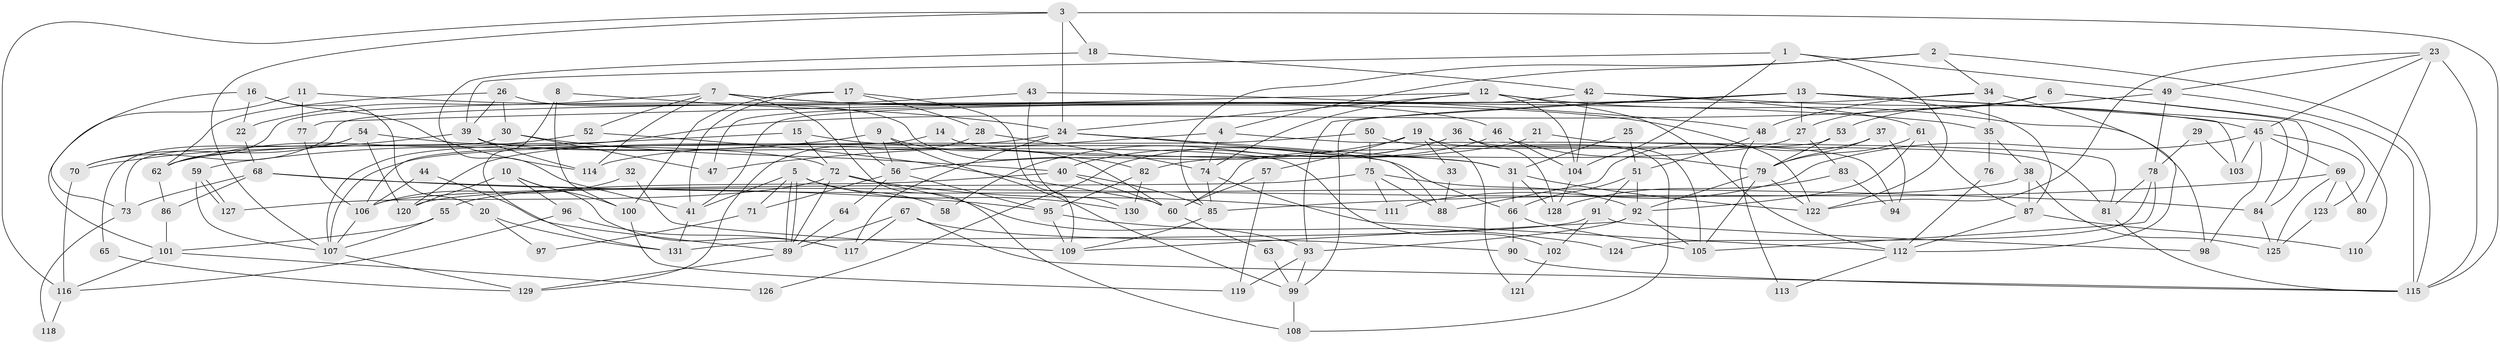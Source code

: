 // coarse degree distribution, {6: 0.1282051282051282, 2: 0.1282051282051282, 3: 0.1794871794871795, 5: 0.1282051282051282, 4: 0.15384615384615385, 7: 0.07692307692307693, 11: 0.02564102564102564, 9: 0.02564102564102564, 8: 0.10256410256410256, 15: 0.02564102564102564, 12: 0.02564102564102564}
// Generated by graph-tools (version 1.1) at 2025/53/03/04/25 21:53:16]
// undirected, 131 vertices, 262 edges
graph export_dot {
graph [start="1"]
  node [color=gray90,style=filled];
  1;
  2;
  3;
  4;
  5;
  6;
  7;
  8;
  9;
  10;
  11;
  12;
  13;
  14;
  15;
  16;
  17;
  18;
  19;
  20;
  21;
  22;
  23;
  24;
  25;
  26;
  27;
  28;
  29;
  30;
  31;
  32;
  33;
  34;
  35;
  36;
  37;
  38;
  39;
  40;
  41;
  42;
  43;
  44;
  45;
  46;
  47;
  48;
  49;
  50;
  51;
  52;
  53;
  54;
  55;
  56;
  57;
  58;
  59;
  60;
  61;
  62;
  63;
  64;
  65;
  66;
  67;
  68;
  69;
  70;
  71;
  72;
  73;
  74;
  75;
  76;
  77;
  78;
  79;
  80;
  81;
  82;
  83;
  84;
  85;
  86;
  87;
  88;
  89;
  90;
  91;
  92;
  93;
  94;
  95;
  96;
  97;
  98;
  99;
  100;
  101;
  102;
  103;
  104;
  105;
  106;
  107;
  108;
  109;
  110;
  111;
  112;
  113;
  114;
  115;
  116;
  117;
  118;
  119;
  120;
  121;
  122;
  123;
  124;
  125;
  126;
  127;
  128;
  129;
  130;
  131;
  1 -- 49;
  1 -- 104;
  1 -- 39;
  1 -- 122;
  2 -- 115;
  2 -- 85;
  2 -- 4;
  2 -- 34;
  3 -- 107;
  3 -- 24;
  3 -- 18;
  3 -- 115;
  3 -- 116;
  4 -- 47;
  4 -- 74;
  4 -- 94;
  5 -- 89;
  5 -- 89;
  5 -- 41;
  5 -- 58;
  5 -- 71;
  5 -- 130;
  6 -- 27;
  6 -- 84;
  6 -- 107;
  6 -- 110;
  7 -- 122;
  7 -- 22;
  7 -- 46;
  7 -- 52;
  7 -- 108;
  7 -- 114;
  8 -- 24;
  8 -- 100;
  8 -- 131;
  9 -- 60;
  9 -- 99;
  9 -- 56;
  9 -- 59;
  10 -- 96;
  10 -- 117;
  10 -- 100;
  10 -- 120;
  11 -- 101;
  11 -- 77;
  11 -- 35;
  12 -- 74;
  12 -- 112;
  12 -- 24;
  12 -- 77;
  12 -- 98;
  12 -- 104;
  13 -- 99;
  13 -- 70;
  13 -- 27;
  13 -- 84;
  13 -- 87;
  13 -- 93;
  13 -- 103;
  14 -- 106;
  14 -- 31;
  15 -- 66;
  15 -- 72;
  15 -- 62;
  16 -- 114;
  16 -- 73;
  16 -- 20;
  16 -- 22;
  17 -- 109;
  17 -- 41;
  17 -- 28;
  17 -- 56;
  17 -- 100;
  18 -- 42;
  18 -- 41;
  19 -- 56;
  19 -- 57;
  19 -- 33;
  19 -- 108;
  19 -- 121;
  20 -- 131;
  20 -- 97;
  21 -- 81;
  21 -- 114;
  22 -- 68;
  23 -- 115;
  23 -- 45;
  23 -- 49;
  23 -- 80;
  23 -- 122;
  24 -- 120;
  24 -- 31;
  24 -- 88;
  24 -- 117;
  25 -- 31;
  25 -- 51;
  26 -- 62;
  26 -- 82;
  26 -- 30;
  26 -- 39;
  27 -- 82;
  27 -- 83;
  28 -- 129;
  28 -- 74;
  29 -- 78;
  29 -- 103;
  30 -- 40;
  30 -- 47;
  30 -- 73;
  31 -- 122;
  31 -- 66;
  31 -- 128;
  32 -- 106;
  32 -- 109;
  33 -- 88;
  34 -- 112;
  34 -- 35;
  34 -- 41;
  34 -- 48;
  35 -- 38;
  35 -- 76;
  36 -- 40;
  36 -- 128;
  36 -- 58;
  36 -- 105;
  37 -- 79;
  37 -- 94;
  37 -- 88;
  38 -- 87;
  38 -- 120;
  38 -- 125;
  39 -- 70;
  39 -- 102;
  39 -- 114;
  40 -- 60;
  40 -- 85;
  40 -- 55;
  41 -- 131;
  42 -- 61;
  42 -- 45;
  42 -- 47;
  42 -- 104;
  43 -- 48;
  43 -- 62;
  43 -- 130;
  44 -- 89;
  44 -- 106;
  45 -- 98;
  45 -- 111;
  45 -- 69;
  45 -- 103;
  45 -- 123;
  46 -- 104;
  46 -- 79;
  46 -- 126;
  48 -- 51;
  48 -- 113;
  49 -- 115;
  49 -- 53;
  49 -- 78;
  50 -- 75;
  50 -- 107;
  50 -- 81;
  51 -- 92;
  51 -- 66;
  51 -- 91;
  52 -- 62;
  52 -- 60;
  53 -- 79;
  53 -- 60;
  54 -- 120;
  54 -- 72;
  54 -- 65;
  54 -- 70;
  55 -- 107;
  55 -- 101;
  56 -- 64;
  56 -- 71;
  56 -- 95;
  57 -- 60;
  57 -- 119;
  59 -- 127;
  59 -- 127;
  59 -- 107;
  60 -- 63;
  61 -- 79;
  61 -- 92;
  61 -- 87;
  62 -- 86;
  63 -- 99;
  64 -- 89;
  65 -- 129;
  66 -- 105;
  66 -- 90;
  67 -- 115;
  67 -- 90;
  67 -- 89;
  67 -- 117;
  68 -- 84;
  68 -- 95;
  68 -- 73;
  68 -- 86;
  69 -- 123;
  69 -- 80;
  69 -- 85;
  69 -- 125;
  70 -- 116;
  71 -- 97;
  72 -- 89;
  72 -- 93;
  72 -- 111;
  72 -- 127;
  73 -- 118;
  74 -- 85;
  74 -- 112;
  75 -- 92;
  75 -- 88;
  75 -- 106;
  75 -- 111;
  76 -- 112;
  77 -- 106;
  78 -- 105;
  78 -- 81;
  78 -- 124;
  79 -- 122;
  79 -- 92;
  79 -- 105;
  81 -- 115;
  82 -- 95;
  82 -- 130;
  83 -- 128;
  83 -- 94;
  84 -- 125;
  85 -- 109;
  86 -- 101;
  87 -- 110;
  87 -- 112;
  89 -- 129;
  90 -- 115;
  91 -- 131;
  91 -- 98;
  91 -- 102;
  92 -- 105;
  92 -- 93;
  92 -- 109;
  93 -- 99;
  93 -- 119;
  95 -- 109;
  95 -- 124;
  96 -- 117;
  96 -- 116;
  99 -- 108;
  100 -- 119;
  101 -- 116;
  101 -- 126;
  102 -- 121;
  104 -- 128;
  106 -- 107;
  107 -- 129;
  112 -- 113;
  116 -- 118;
  123 -- 125;
}
